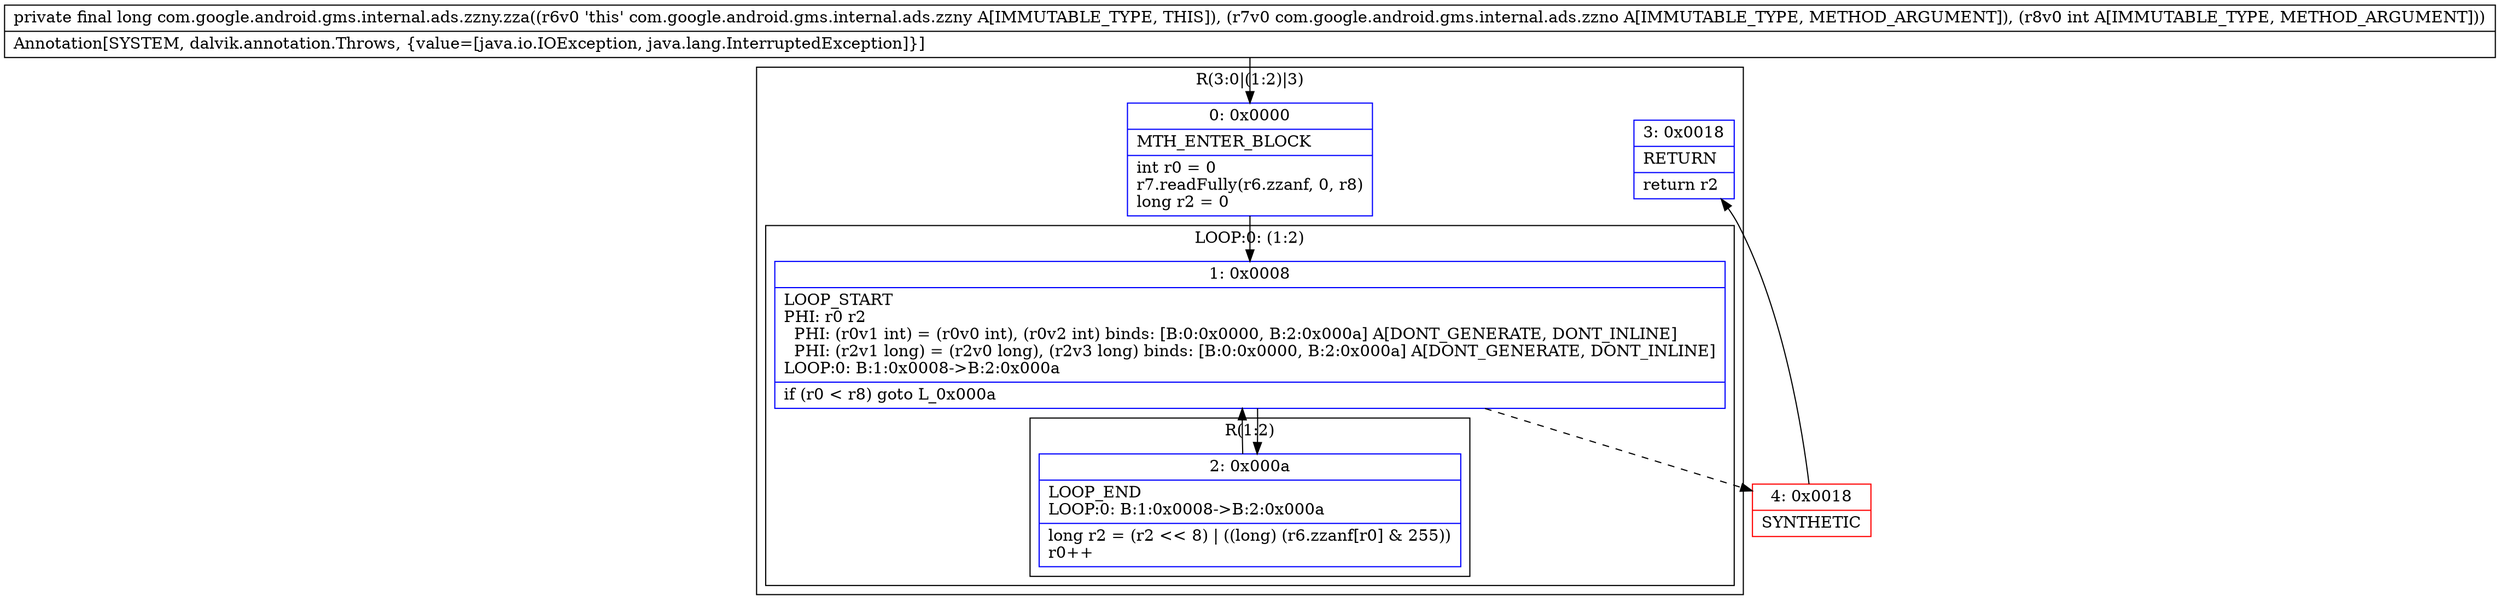 digraph "CFG forcom.google.android.gms.internal.ads.zzny.zza(Lcom\/google\/android\/gms\/internal\/ads\/zzno;I)J" {
subgraph cluster_Region_2103963848 {
label = "R(3:0|(1:2)|3)";
node [shape=record,color=blue];
Node_0 [shape=record,label="{0\:\ 0x0000|MTH_ENTER_BLOCK\l|int r0 = 0\lr7.readFully(r6.zzanf, 0, r8)\llong r2 = 0\l}"];
subgraph cluster_LoopRegion_1103998148 {
label = "LOOP:0: (1:2)";
node [shape=record,color=blue];
Node_1 [shape=record,label="{1\:\ 0x0008|LOOP_START\lPHI: r0 r2 \l  PHI: (r0v1 int) = (r0v0 int), (r0v2 int) binds: [B:0:0x0000, B:2:0x000a] A[DONT_GENERATE, DONT_INLINE]\l  PHI: (r2v1 long) = (r2v0 long), (r2v3 long) binds: [B:0:0x0000, B:2:0x000a] A[DONT_GENERATE, DONT_INLINE]\lLOOP:0: B:1:0x0008\-\>B:2:0x000a\l|if (r0 \< r8) goto L_0x000a\l}"];
subgraph cluster_Region_97417981 {
label = "R(1:2)";
node [shape=record,color=blue];
Node_2 [shape=record,label="{2\:\ 0x000a|LOOP_END\lLOOP:0: B:1:0x0008\-\>B:2:0x000a\l|long r2 = (r2 \<\< 8) \| ((long) (r6.zzanf[r0] & 255))\lr0++\l}"];
}
}
Node_3 [shape=record,label="{3\:\ 0x0018|RETURN\l|return r2\l}"];
}
Node_4 [shape=record,color=red,label="{4\:\ 0x0018|SYNTHETIC\l}"];
MethodNode[shape=record,label="{private final long com.google.android.gms.internal.ads.zzny.zza((r6v0 'this' com.google.android.gms.internal.ads.zzny A[IMMUTABLE_TYPE, THIS]), (r7v0 com.google.android.gms.internal.ads.zzno A[IMMUTABLE_TYPE, METHOD_ARGUMENT]), (r8v0 int A[IMMUTABLE_TYPE, METHOD_ARGUMENT]))  | Annotation[SYSTEM, dalvik.annotation.Throws, \{value=[java.io.IOException, java.lang.InterruptedException]\}]\l}"];
MethodNode -> Node_0;
Node_0 -> Node_1;
Node_1 -> Node_2;
Node_1 -> Node_4[style=dashed];
Node_2 -> Node_1;
Node_4 -> Node_3;
}

